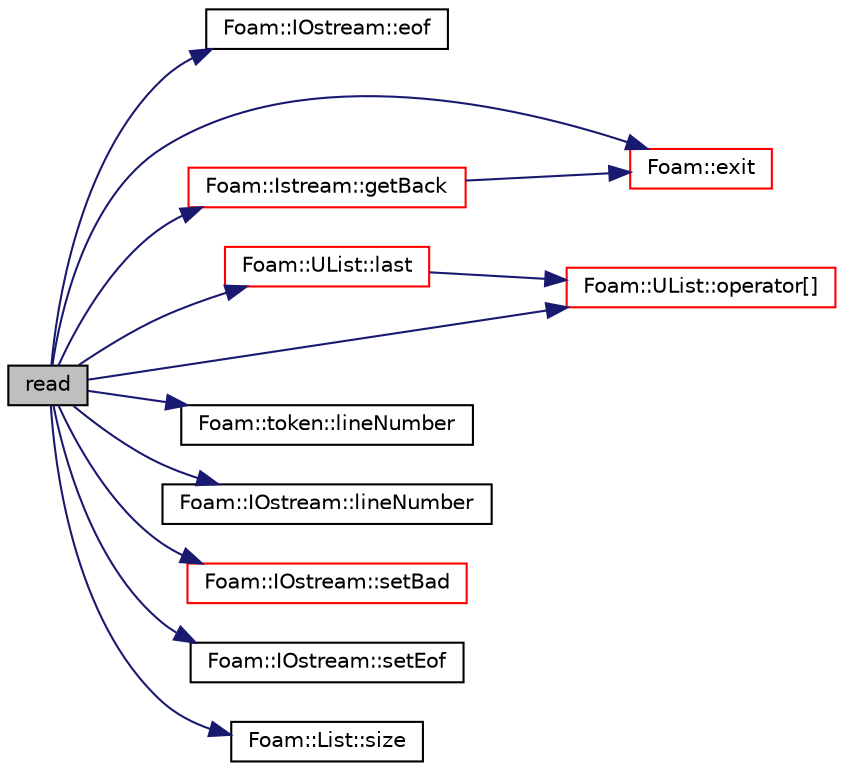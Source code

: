 digraph "read"
{
  bgcolor="transparent";
  edge [fontname="Helvetica",fontsize="10",labelfontname="Helvetica",labelfontsize="10"];
  node [fontname="Helvetica",fontsize="10",shape=record];
  rankdir="LR";
  Node1 [label="read",height=0.2,width=0.4,color="black", fillcolor="grey75", style="filled", fontcolor="black"];
  Node1 -> Node2 [color="midnightblue",fontsize="10",style="solid",fontname="Helvetica"];
  Node2 [label="Foam::IOstream::eof",height=0.2,width=0.4,color="black",URL="$a01187.html#ac4bcdb9a2c4adf5c3d247a711a7142cc",tooltip="Return true if end of input seen. "];
  Node1 -> Node3 [color="midnightblue",fontsize="10",style="solid",fontname="Helvetica"];
  Node3 [label="Foam::exit",height=0.2,width=0.4,color="red",URL="$a10758.html#a06ca7250d8e89caf05243ec094843642"];
  Node1 -> Node4 [color="midnightblue",fontsize="10",style="solid",fontname="Helvetica"];
  Node4 [label="Foam::Istream::getBack",height=0.2,width=0.4,color="red",URL="$a01201.html#afff956fe7625beb7b7966ba33d974046",tooltip="Get the put back token if there is one and return true. "];
  Node4 -> Node3 [color="midnightblue",fontsize="10",style="solid",fontname="Helvetica"];
  Node1 -> Node5 [color="midnightblue",fontsize="10",style="solid",fontname="Helvetica"];
  Node5 [label="Foam::UList::last",height=0.2,width=0.4,color="red",URL="$a02749.html#aef07c02ea1c27bdb5906043b399e0ff0",tooltip="Return the last element of the list. "];
  Node5 -> Node6 [color="midnightblue",fontsize="10",style="solid",fontname="Helvetica"];
  Node6 [label="Foam::UList::operator[]",height=0.2,width=0.4,color="red",URL="$a02749.html#a851e28f7788bbc82f5a4aa9f0efdefe4",tooltip="Return element of UList. "];
  Node1 -> Node7 [color="midnightblue",fontsize="10",style="solid",fontname="Helvetica"];
  Node7 [label="Foam::token::lineNumber",height=0.2,width=0.4,color="black",URL="$a02633.html#a4f6f34d8a04beb574baa0a3506f2f0e2"];
  Node1 -> Node8 [color="midnightblue",fontsize="10",style="solid",fontname="Helvetica"];
  Node8 [label="Foam::IOstream::lineNumber",height=0.2,width=0.4,color="black",URL="$a01187.html#ada61e595ebb9210890710f2e471cdfac",tooltip="Return current stream line number. "];
  Node1 -> Node6 [color="midnightblue",fontsize="10",style="solid",fontname="Helvetica"];
  Node1 -> Node9 [color="midnightblue",fontsize="10",style="solid",fontname="Helvetica"];
  Node9 [label="Foam::IOstream::setBad",height=0.2,width=0.4,color="red",URL="$a01187.html#a638b33dd25b3cd8ea7e846f04fd6a6a3",tooltip="Set stream to be bad. "];
  Node1 -> Node10 [color="midnightblue",fontsize="10",style="solid",fontname="Helvetica"];
  Node10 [label="Foam::IOstream::setEof",height=0.2,width=0.4,color="black",URL="$a01187.html#a29b2d2944abba037e93cfc4e7ca19d8a",tooltip="Set stream to have reached eof. "];
  Node1 -> Node11 [color="midnightblue",fontsize="10",style="solid",fontname="Helvetica"];
  Node11 [label="Foam::List::size",height=0.2,width=0.4,color="black",URL="$a01366.html#a723361dc2020160f5492e8fe2d09fa44",tooltip="Return the number of elements in the UList. "];
}
